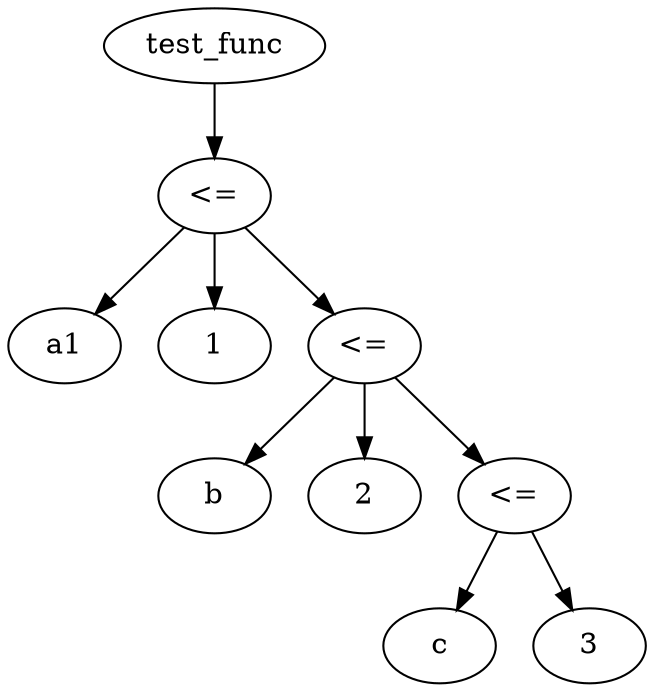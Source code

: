 # Executado assim: output2dot.sh 
# https://graphviz.org/doc/info/lang.html
digraph {
  x155e05fc0 [label="test_func"];
  x155e05fc0 -> x155e05d90
  x155e05d90 [label="<="];
  x155e05d90 -> x155e05d10
  x155e05d90 -> x155e05d60
  x155e05d90 -> x155e060f0
  x155e05d10 [label="a1"];
  x155e05d60 [label="1"];
  x155e060f0 [label="<="];
  x155e060f0 -> x155e06070
  x155e060f0 -> x155e060c0
  x155e060f0 -> x155e061d0
  x155e06070 [label="b"];
  x155e060c0 [label="2"];
  x155e061d0 [label="<="];
  x155e061d0 -> x155e06150
  x155e061d0 -> x155e061a0
  x155e06150 [label="c"];
  x155e061a0 [label="3"];
}
